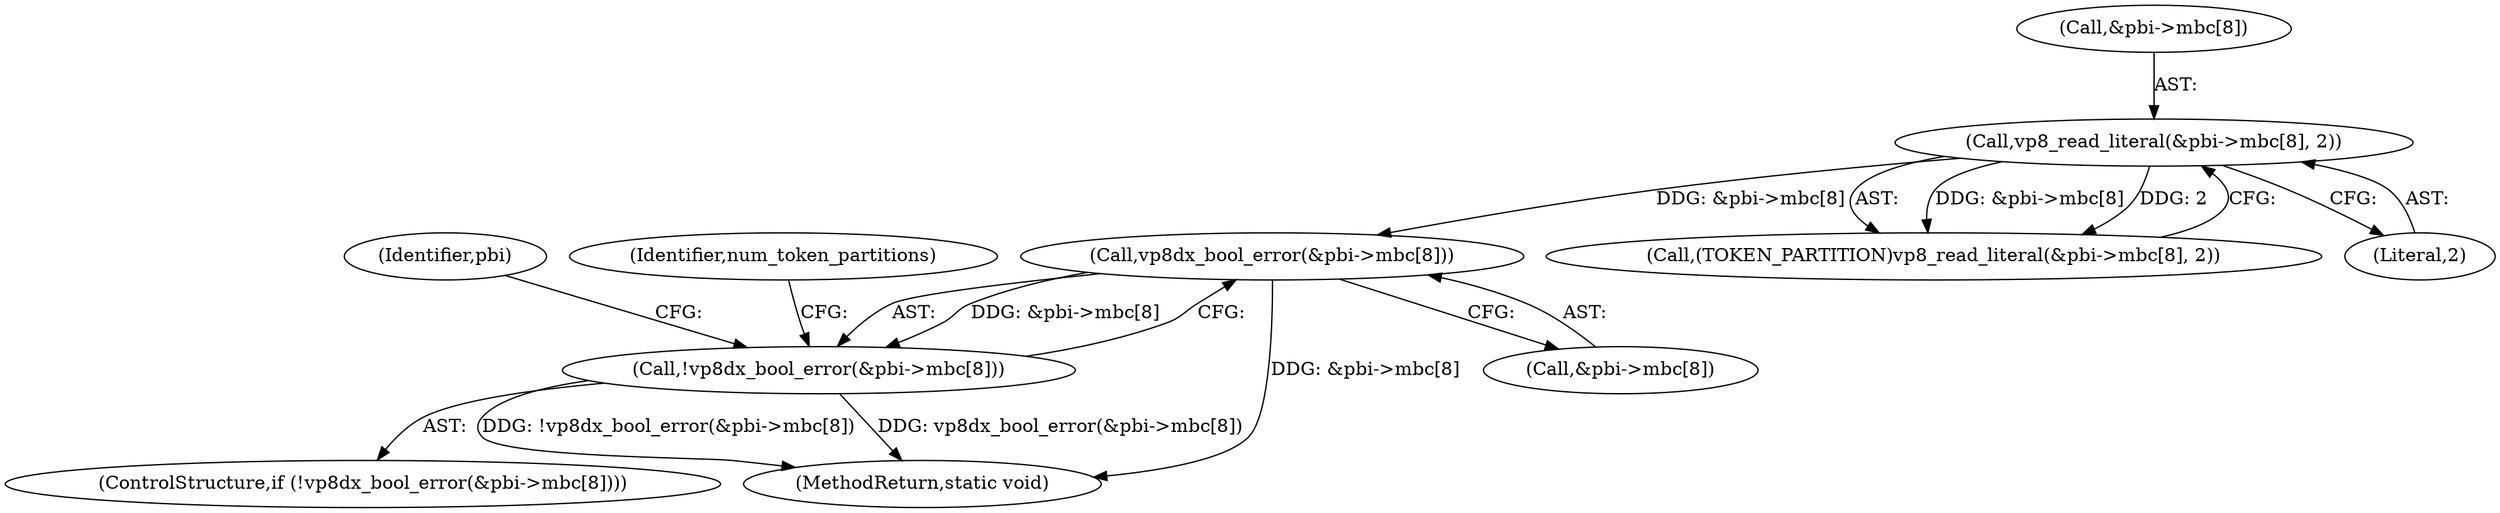 digraph "0_Android_6886e8e0a9db2dbad723dc37a548233e004b33bc@array" {
"1000156" [label="(Call,vp8dx_bool_error(&pbi->mbc[8]))"];
"1000146" [label="(Call,vp8_read_literal(&pbi->mbc[8], 2))"];
"1000155" [label="(Call,!vp8dx_bool_error(&pbi->mbc[8]))"];
"1000144" [label="(Call,(TOKEN_PARTITION)vp8_read_literal(&pbi->mbc[8], 2))"];
"1000153" [label="(Literal,2)"];
"1000155" [label="(Call,!vp8dx_bool_error(&pbi->mbc[8]))"];
"1000166" [label="(Identifier,pbi)"];
"1000154" [label="(ControlStructure,if (!vp8dx_bool_error(&pbi->mbc[8])))"];
"1000156" [label="(Call,vp8dx_bool_error(&pbi->mbc[8]))"];
"1000427" [label="(MethodReturn,static void)"];
"1000146" [label="(Call,vp8_read_literal(&pbi->mbc[8], 2))"];
"1000147" [label="(Call,&pbi->mbc[8])"];
"1000171" [label="(Identifier,num_token_partitions)"];
"1000157" [label="(Call,&pbi->mbc[8])"];
"1000156" -> "1000155"  [label="AST: "];
"1000156" -> "1000157"  [label="CFG: "];
"1000157" -> "1000156"  [label="AST: "];
"1000155" -> "1000156"  [label="CFG: "];
"1000156" -> "1000427"  [label="DDG: &pbi->mbc[8]"];
"1000156" -> "1000155"  [label="DDG: &pbi->mbc[8]"];
"1000146" -> "1000156"  [label="DDG: &pbi->mbc[8]"];
"1000146" -> "1000144"  [label="AST: "];
"1000146" -> "1000153"  [label="CFG: "];
"1000147" -> "1000146"  [label="AST: "];
"1000153" -> "1000146"  [label="AST: "];
"1000144" -> "1000146"  [label="CFG: "];
"1000146" -> "1000144"  [label="DDG: &pbi->mbc[8]"];
"1000146" -> "1000144"  [label="DDG: 2"];
"1000155" -> "1000154"  [label="AST: "];
"1000166" -> "1000155"  [label="CFG: "];
"1000171" -> "1000155"  [label="CFG: "];
"1000155" -> "1000427"  [label="DDG: !vp8dx_bool_error(&pbi->mbc[8])"];
"1000155" -> "1000427"  [label="DDG: vp8dx_bool_error(&pbi->mbc[8])"];
}
